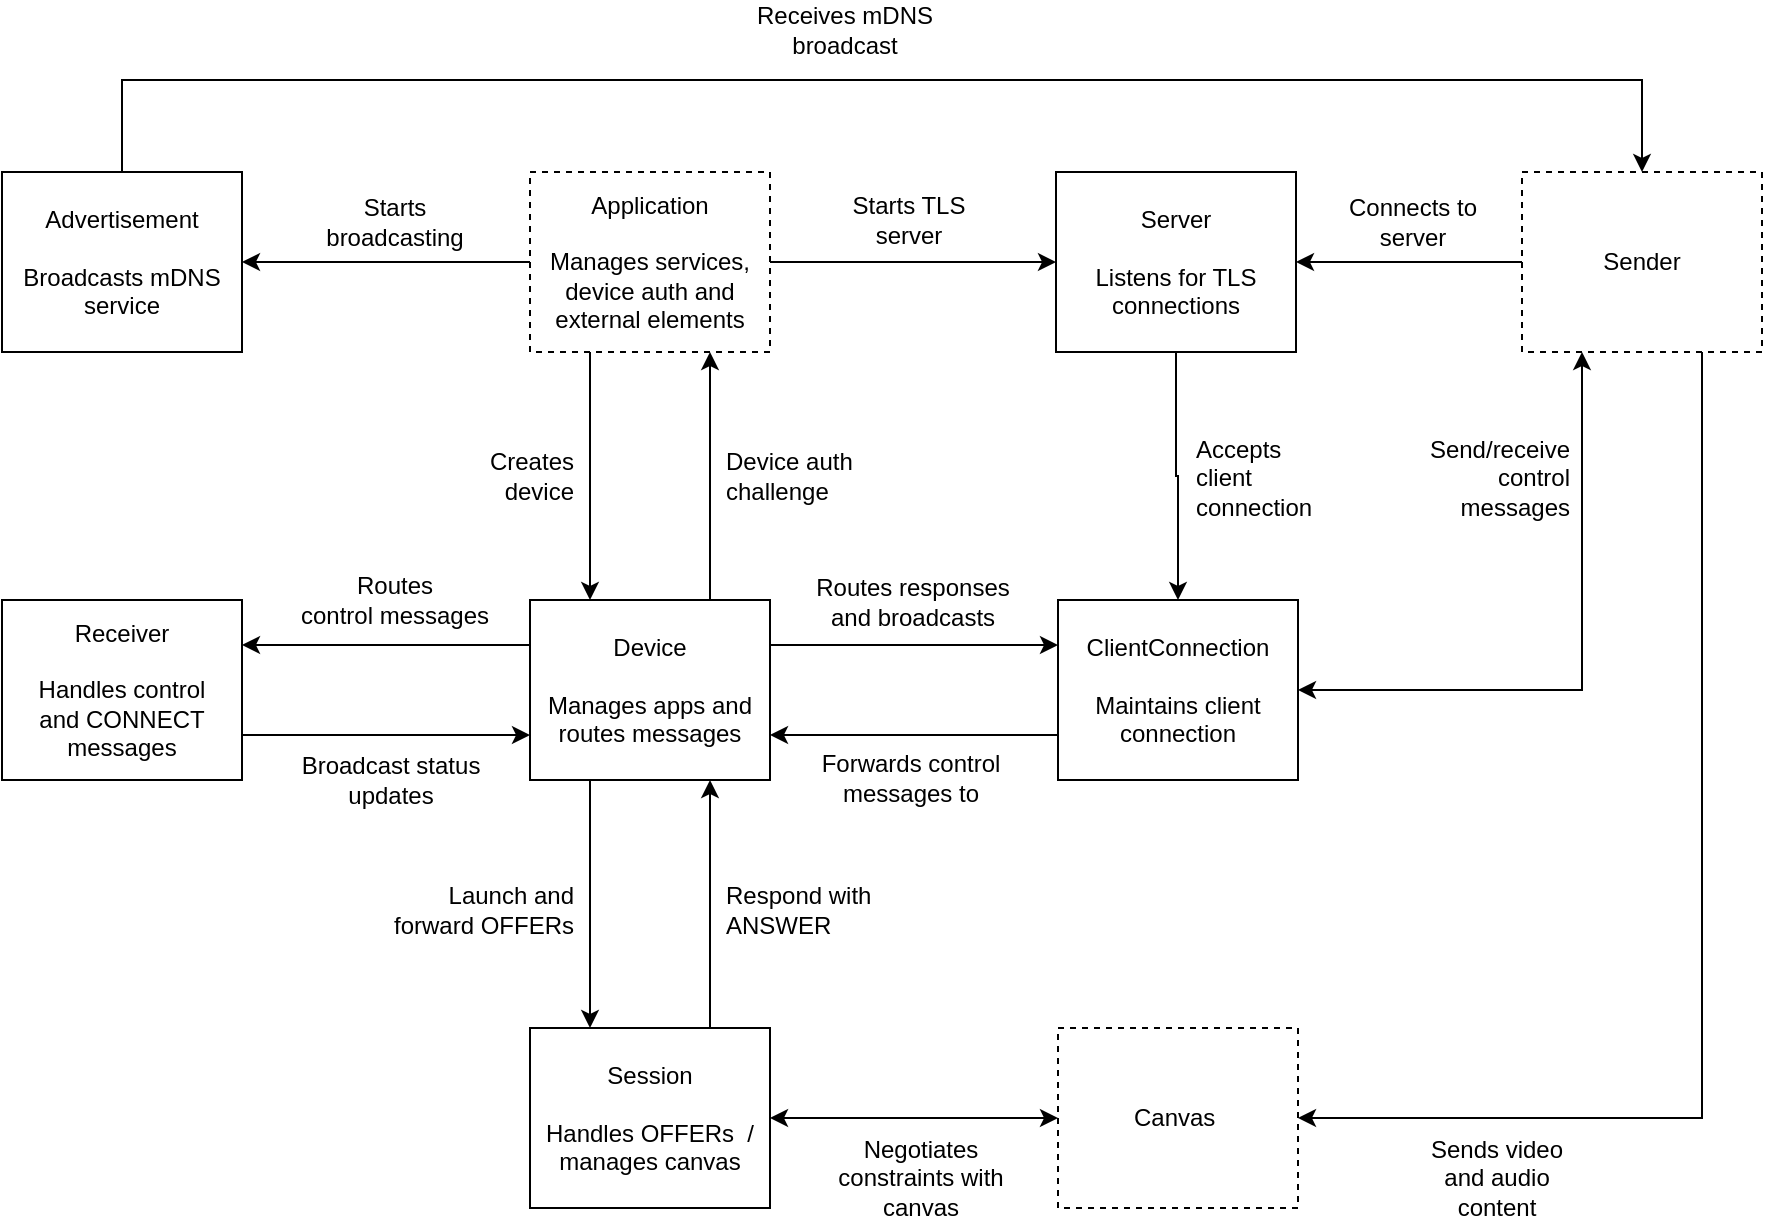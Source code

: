 <mxfile version="20.3.0" type="device"><diagram id="Lba-ZK_ZVB33mYfOjEPF" name="Page-1"><mxGraphModel dx="946" dy="609" grid="1" gridSize="10" guides="1" tooltips="1" connect="1" arrows="1" fold="1" page="1" pageScale="1" pageWidth="827" pageHeight="1169" math="0" shadow="0"><root><mxCell id="0"/><mxCell id="1" parent="0"/><mxCell id="erwGa0e59tS-t4A7WDDJ-19" style="edgeStyle=orthogonalEdgeStyle;rounded=0;orthogonalLoop=1;jettySize=auto;html=1;exitX=0;exitY=0.25;exitDx=0;exitDy=0;entryX=1;entryY=0.25;entryDx=0;entryDy=0;startArrow=classic;startFill=1;endArrow=none;endFill=0;" parent="1" source="erwGa0e59tS-t4A7WDDJ-10" target="erwGa0e59tS-t4A7WDDJ-1" edge="1"><mxGeometry relative="1" as="geometry"/></mxCell><mxCell id="erwGa0e59tS-t4A7WDDJ-41" style="edgeStyle=orthogonalEdgeStyle;rounded=0;orthogonalLoop=1;jettySize=auto;html=1;exitX=0.25;exitY=0;exitDx=0;exitDy=0;startArrow=classic;startFill=1;endArrow=none;endFill=0;entryX=0.25;entryY=1;entryDx=0;entryDy=0;" parent="1" source="erwGa0e59tS-t4A7WDDJ-1" target="erwGa0e59tS-t4A7WDDJ-31" edge="1"><mxGeometry relative="1" as="geometry"><mxPoint x="337" y="230" as="targetPoint"/></mxGeometry></mxCell><mxCell id="erwGa0e59tS-t4A7WDDJ-54" style="edgeStyle=orthogonalEdgeStyle;rounded=0;orthogonalLoop=1;jettySize=auto;html=1;exitX=0.25;exitY=0;exitDx=0;exitDy=0;entryX=0.25;entryY=1;entryDx=0;entryDy=0;startArrow=classic;startFill=1;endArrow=none;endFill=0;" parent="1" source="erwGa0e59tS-t4A7WDDJ-26" target="erwGa0e59tS-t4A7WDDJ-1" edge="1"><mxGeometry relative="1" as="geometry"/></mxCell><mxCell id="erwGa0e59tS-t4A7WDDJ-56" style="edgeStyle=orthogonalEdgeStyle;rounded=0;orthogonalLoop=1;jettySize=auto;html=1;exitX=0.75;exitY=1;exitDx=0;exitDy=0;entryX=0.75;entryY=0;entryDx=0;entryDy=0;startArrow=classic;startFill=1;endArrow=none;endFill=0;" parent="1" source="erwGa0e59tS-t4A7WDDJ-1" target="erwGa0e59tS-t4A7WDDJ-26" edge="1"><mxGeometry relative="1" as="geometry"/></mxCell><mxCell id="erwGa0e59tS-t4A7WDDJ-58" style="edgeStyle=orthogonalEdgeStyle;rounded=0;orthogonalLoop=1;jettySize=auto;html=1;exitX=0;exitY=0.75;exitDx=0;exitDy=0;entryX=1;entryY=0.75;entryDx=0;entryDy=0;startArrow=classic;startFill=1;endArrow=none;endFill=0;" parent="1" source="erwGa0e59tS-t4A7WDDJ-1" target="erwGa0e59tS-t4A7WDDJ-2" edge="1"><mxGeometry relative="1" as="geometry"/></mxCell><mxCell id="erwGa0e59tS-t4A7WDDJ-1" value="Device&lt;br&gt;&lt;br&gt;Manages apps and routes messages" style="rounded=0;whiteSpace=wrap;html=1;" parent="1" vertex="1"><mxGeometry x="294" y="330" width="120" height="90" as="geometry"/></mxCell><mxCell id="erwGa0e59tS-t4A7WDDJ-57" style="edgeStyle=orthogonalEdgeStyle;rounded=0;orthogonalLoop=1;jettySize=auto;html=1;exitX=1;exitY=0.25;exitDx=0;exitDy=0;entryX=0;entryY=0.25;entryDx=0;entryDy=0;startArrow=classic;startFill=1;endArrow=none;endFill=0;" parent="1" source="erwGa0e59tS-t4A7WDDJ-2" target="erwGa0e59tS-t4A7WDDJ-1" edge="1"><mxGeometry relative="1" as="geometry"/></mxCell><mxCell id="erwGa0e59tS-t4A7WDDJ-2" value="Receiver&lt;br&gt;&lt;br&gt;Handles control &lt;br&gt;and CONNECT&lt;br&gt;messages" style="rounded=0;whiteSpace=wrap;html=1;" parent="1" vertex="1"><mxGeometry x="30" y="330" width="120" height="90" as="geometry"/></mxCell><mxCell id="erwGa0e59tS-t4A7WDDJ-33" style="edgeStyle=orthogonalEdgeStyle;rounded=0;orthogonalLoop=1;jettySize=auto;html=1;startArrow=classic;startFill=1;endArrow=none;endFill=0;" parent="1" source="erwGa0e59tS-t4A7WDDJ-3" target="erwGa0e59tS-t4A7WDDJ-31" edge="1"><mxGeometry relative="1" as="geometry"/></mxCell><mxCell id="erwGa0e59tS-t4A7WDDJ-3" value="Server&lt;br&gt;&lt;br&gt;Listens for TLS connections" style="rounded=0;whiteSpace=wrap;html=1;" parent="1" vertex="1"><mxGeometry x="557" y="116" width="120" height="90" as="geometry"/></mxCell><mxCell id="erwGa0e59tS-t4A7WDDJ-36" style="edgeStyle=orthogonalEdgeStyle;rounded=0;orthogonalLoop=1;jettySize=auto;html=1;entryX=0;entryY=0.5;entryDx=0;entryDy=0;startArrow=classic;startFill=1;endArrow=none;endFill=0;exitX=1;exitY=0.5;exitDx=0;exitDy=0;" parent="1" source="erwGa0e59tS-t4A7WDDJ-4" target="erwGa0e59tS-t4A7WDDJ-31" edge="1"><mxGeometry relative="1" as="geometry"><mxPoint x="176" y="170" as="sourcePoint"/></mxGeometry></mxCell><mxCell id="erwGa0e59tS-t4A7WDDJ-48" style="edgeStyle=orthogonalEdgeStyle;rounded=0;orthogonalLoop=1;jettySize=auto;html=1;entryX=0.5;entryY=0;entryDx=0;entryDy=0;startArrow=classic;startFill=1;endArrow=none;endFill=0;exitX=0.5;exitY=0;exitDx=0;exitDy=0;" parent="1" source="erwGa0e59tS-t4A7WDDJ-5" target="erwGa0e59tS-t4A7WDDJ-4" edge="1"><mxGeometry relative="1" as="geometry"><Array as="points"><mxPoint x="850" y="70"/><mxPoint x="90" y="70"/></Array><mxPoint x="126" y="125" as="targetPoint"/></mxGeometry></mxCell><mxCell id="erwGa0e59tS-t4A7WDDJ-4" value="Advertisement&lt;br&gt;&lt;br&gt;Broadcasts mDNS&lt;br&gt;service" style="rounded=0;whiteSpace=wrap;html=1;" parent="1" vertex="1"><mxGeometry x="30" y="116" width="120" height="90" as="geometry"/></mxCell><mxCell id="erwGa0e59tS-t4A7WDDJ-6" style="edgeStyle=orthogonalEdgeStyle;rounded=0;orthogonalLoop=1;jettySize=auto;html=1;" parent="1" source="erwGa0e59tS-t4A7WDDJ-5" target="erwGa0e59tS-t4A7WDDJ-3" edge="1"><mxGeometry relative="1" as="geometry"/></mxCell><mxCell id="erwGa0e59tS-t4A7WDDJ-50" style="edgeStyle=orthogonalEdgeStyle;rounded=0;orthogonalLoop=1;jettySize=auto;html=1;exitX=1;exitY=0.5;exitDx=0;exitDy=0;entryX=0.75;entryY=1;entryDx=0;entryDy=0;startArrow=classic;startFill=1;endArrow=none;endFill=0;" parent="1" source="erwGa0e59tS-t4A7WDDJ-43" target="erwGa0e59tS-t4A7WDDJ-5" edge="1"><mxGeometry relative="1" as="geometry"><Array as="points"><mxPoint x="880" y="589"/></Array></mxGeometry></mxCell><mxCell id="erwGa0e59tS-t4A7WDDJ-5" value="Sender" style="rounded=0;whiteSpace=wrap;html=1;dashed=1;" parent="1" vertex="1"><mxGeometry x="790" y="116" width="120" height="90" as="geometry"/></mxCell><mxCell id="erwGa0e59tS-t4A7WDDJ-7" value="Connects to&lt;br&gt;server" style="text;html=1;align=center;verticalAlign=middle;resizable=0;points=[];autosize=1;strokeColor=none;fillColor=none;" parent="1" vertex="1"><mxGeometry x="695" y="126" width="80" height="30" as="geometry"/></mxCell><mxCell id="erwGa0e59tS-t4A7WDDJ-15" style="edgeStyle=orthogonalEdgeStyle;rounded=0;orthogonalLoop=1;jettySize=auto;html=1;startArrow=classic;startFill=1;endArrow=none;endFill=0;exitX=1;exitY=0.75;exitDx=0;exitDy=0;entryX=0;entryY=0.75;entryDx=0;entryDy=0;" parent="1" source="erwGa0e59tS-t4A7WDDJ-1" target="erwGa0e59tS-t4A7WDDJ-10" edge="1"><mxGeometry relative="1" as="geometry"/></mxCell><mxCell id="erwGa0e59tS-t4A7WDDJ-10" value="ClientConnection&lt;br&gt;&lt;br&gt;Maintains client connection" style="rounded=0;whiteSpace=wrap;html=1;" parent="1" vertex="1"><mxGeometry x="558" y="330" width="120" height="90" as="geometry"/></mxCell><mxCell id="erwGa0e59tS-t4A7WDDJ-11" style="edgeStyle=orthogonalEdgeStyle;rounded=0;orthogonalLoop=1;jettySize=auto;html=1;exitX=0.5;exitY=1;exitDx=0;exitDy=0;entryX=0.5;entryY=0;entryDx=0;entryDy=0;" parent="1" source="erwGa0e59tS-t4A7WDDJ-3" target="erwGa0e59tS-t4A7WDDJ-10" edge="1"><mxGeometry relative="1" as="geometry"><mxPoint x="614" y="230" as="sourcePoint"/><mxPoint x="614" y="150" as="targetPoint"/></mxGeometry></mxCell><mxCell id="erwGa0e59tS-t4A7WDDJ-12" value="Accepts&lt;br&gt;client&lt;br&gt;connection" style="text;html=1;align=left;verticalAlign=middle;resizable=0;points=[];autosize=1;strokeColor=none;fillColor=none;" parent="1" vertex="1"><mxGeometry x="625" y="244" width="70" height="50" as="geometry"/></mxCell><mxCell id="erwGa0e59tS-t4A7WDDJ-13" style="edgeStyle=orthogonalEdgeStyle;rounded=0;orthogonalLoop=1;jettySize=auto;html=1;exitX=0.25;exitY=1;exitDx=0;exitDy=0;entryX=1;entryY=0.5;entryDx=0;entryDy=0;startArrow=classic;startFill=1;" parent="1" source="erwGa0e59tS-t4A7WDDJ-5" target="erwGa0e59tS-t4A7WDDJ-10" edge="1"><mxGeometry relative="1" as="geometry"><mxPoint x="614" y="150" as="sourcePoint"/><mxPoint x="614" y="230" as="targetPoint"/><Array as="points"><mxPoint x="820" y="375"/></Array></mxGeometry></mxCell><mxCell id="erwGa0e59tS-t4A7WDDJ-14" value="Send/receive&lt;br&gt;control &lt;br&gt;messages" style="text;html=1;align=right;verticalAlign=middle;resizable=0;points=[];autosize=1;strokeColor=none;fillColor=none;" parent="1" vertex="1"><mxGeometry x="725" y="244" width="90" height="50" as="geometry"/></mxCell><mxCell id="erwGa0e59tS-t4A7WDDJ-16" value="Forwards control&lt;br&gt;messages to" style="text;html=1;align=center;verticalAlign=middle;resizable=0;points=[];autosize=1;strokeColor=none;fillColor=none;" parent="1" vertex="1"><mxGeometry x="434" y="404" width="100" height="30" as="geometry"/></mxCell><mxCell id="erwGa0e59tS-t4A7WDDJ-20" value="Routes responses&lt;br&gt;and broadcasts" style="text;html=1;align=center;verticalAlign=middle;resizable=0;points=[];autosize=1;strokeColor=none;fillColor=none;" parent="1" vertex="1"><mxGeometry x="430" y="316" width="110" height="30" as="geometry"/></mxCell><mxCell id="erwGa0e59tS-t4A7WDDJ-23" value="Broadcast status&lt;br&gt;updates" style="text;html=1;align=center;verticalAlign=middle;resizable=0;points=[];autosize=1;strokeColor=none;fillColor=none;" parent="1" vertex="1"><mxGeometry x="174" y="405" width="100" height="30" as="geometry"/></mxCell><mxCell id="erwGa0e59tS-t4A7WDDJ-25" value="Routes&lt;br&gt;control messages" style="text;html=1;align=center;verticalAlign=middle;resizable=0;points=[];autosize=1;strokeColor=none;fillColor=none;" parent="1" vertex="1"><mxGeometry x="171" y="315" width="110" height="30" as="geometry"/></mxCell><mxCell id="erwGa0e59tS-t4A7WDDJ-26" value="Session&lt;br&gt;&lt;br&gt;Handles OFFERs&amp;nbsp; / manages canvas" style="rounded=0;whiteSpace=wrap;html=1;" parent="1" vertex="1"><mxGeometry x="294" y="544" width="120" height="90" as="geometry"/></mxCell><mxCell id="erwGa0e59tS-t4A7WDDJ-28" value="Launch and &lt;br&gt;forward OFFERs" style="text;html=1;align=right;verticalAlign=middle;resizable=0;points=[];autosize=1;strokeColor=none;fillColor=none;" parent="1" vertex="1"><mxGeometry x="207" y="470" width="110" height="30" as="geometry"/></mxCell><mxCell id="erwGa0e59tS-t4A7WDDJ-30" value="Respond with&lt;br&gt;ANSWER" style="text;html=1;align=left;verticalAlign=middle;resizable=0;points=[];autosize=1;strokeColor=none;fillColor=none;" parent="1" vertex="1"><mxGeometry x="390" y="470" width="90" height="30" as="geometry"/></mxCell><mxCell id="erwGa0e59tS-t4A7WDDJ-39" style="edgeStyle=orthogonalEdgeStyle;rounded=0;orthogonalLoop=1;jettySize=auto;html=1;exitX=0.75;exitY=1;exitDx=0;exitDy=0;entryX=0.75;entryY=0;entryDx=0;entryDy=0;startArrow=classic;startFill=1;endArrow=none;endFill=0;" parent="1" source="erwGa0e59tS-t4A7WDDJ-31" target="erwGa0e59tS-t4A7WDDJ-1" edge="1"><mxGeometry relative="1" as="geometry"/></mxCell><mxCell id="erwGa0e59tS-t4A7WDDJ-31" value="Application&lt;br&gt;&lt;br&gt;Manages services, device auth and external elements" style="rounded=0;whiteSpace=wrap;html=1;dashed=1;" parent="1" vertex="1"><mxGeometry x="294" y="116" width="120" height="90" as="geometry"/></mxCell><mxCell id="erwGa0e59tS-t4A7WDDJ-34" value="Starts TLS&lt;br&gt;server" style="text;html=1;align=center;verticalAlign=middle;resizable=0;points=[];autosize=1;strokeColor=none;fillColor=none;" parent="1" vertex="1"><mxGeometry x="448" y="125" width="70" height="30" as="geometry"/></mxCell><mxCell id="erwGa0e59tS-t4A7WDDJ-37" value="Starts&lt;br&gt;broadcasting" style="text;html=1;align=center;verticalAlign=middle;resizable=0;points=[];autosize=1;strokeColor=none;fillColor=none;" parent="1" vertex="1"><mxGeometry x="186" y="126" width="80" height="30" as="geometry"/></mxCell><mxCell id="erwGa0e59tS-t4A7WDDJ-40" value="Device auth&lt;br&gt;challenge" style="text;html=1;align=left;verticalAlign=middle;resizable=0;points=[];autosize=1;strokeColor=none;fillColor=none;" parent="1" vertex="1"><mxGeometry x="390" y="253" width="80" height="30" as="geometry"/></mxCell><mxCell id="erwGa0e59tS-t4A7WDDJ-42" value="Creates&lt;br&gt;&lt;div style=&quot;&quot;&gt;&lt;span&gt;device&lt;/span&gt;&lt;/div&gt;" style="text;html=1;align=right;verticalAlign=middle;resizable=0;points=[];autosize=1;strokeColor=none;fillColor=none;" parent="1" vertex="1"><mxGeometry x="257" y="253" width="60" height="30" as="geometry"/></mxCell><mxCell id="erwGa0e59tS-t4A7WDDJ-52" style="edgeStyle=orthogonalEdgeStyle;rounded=0;orthogonalLoop=1;jettySize=auto;html=1;exitX=0;exitY=0.5;exitDx=0;exitDy=0;entryX=1;entryY=0.5;entryDx=0;entryDy=0;startArrow=classic;startFill=1;endArrow=classic;endFill=1;" parent="1" source="erwGa0e59tS-t4A7WDDJ-43" target="erwGa0e59tS-t4A7WDDJ-26" edge="1"><mxGeometry relative="1" as="geometry"/></mxCell><mxCell id="erwGa0e59tS-t4A7WDDJ-43" value="Canvas&amp;nbsp;" style="rounded=0;whiteSpace=wrap;html=1;dashed=1;" parent="1" vertex="1"><mxGeometry x="558" y="544" width="120" height="90" as="geometry"/></mxCell><mxCell id="erwGa0e59tS-t4A7WDDJ-47" value="Negotiates&lt;br&gt;constraints with&lt;br&gt;canvas" style="text;html=1;align=center;verticalAlign=middle;resizable=0;points=[];autosize=1;strokeColor=none;fillColor=none;" parent="1" vertex="1"><mxGeometry x="439" y="594" width="100" height="50" as="geometry"/></mxCell><mxCell id="erwGa0e59tS-t4A7WDDJ-49" value="Receives mDNS&lt;br&gt;broadcast" style="text;html=1;align=center;verticalAlign=middle;resizable=0;points=[];autosize=1;strokeColor=none;fillColor=none;" parent="1" vertex="1"><mxGeometry x="401" y="30" width="100" height="30" as="geometry"/></mxCell><mxCell id="erwGa0e59tS-t4A7WDDJ-53" value="Sends video&lt;br&gt;&lt;div style=&quot;&quot;&gt;&lt;span&gt;and&amp;nbsp;&lt;/span&gt;&lt;span&gt;audio&lt;/span&gt;&lt;/div&gt;&lt;div style=&quot;&quot;&gt;&lt;span&gt;content&lt;/span&gt;&lt;/div&gt;" style="text;html=1;align=center;verticalAlign=middle;resizable=0;points=[];autosize=1;strokeColor=none;fillColor=none;" parent="1" vertex="1"><mxGeometry x="737" y="594" width="80" height="50" as="geometry"/></mxCell></root></mxGraphModel></diagram></mxfile>